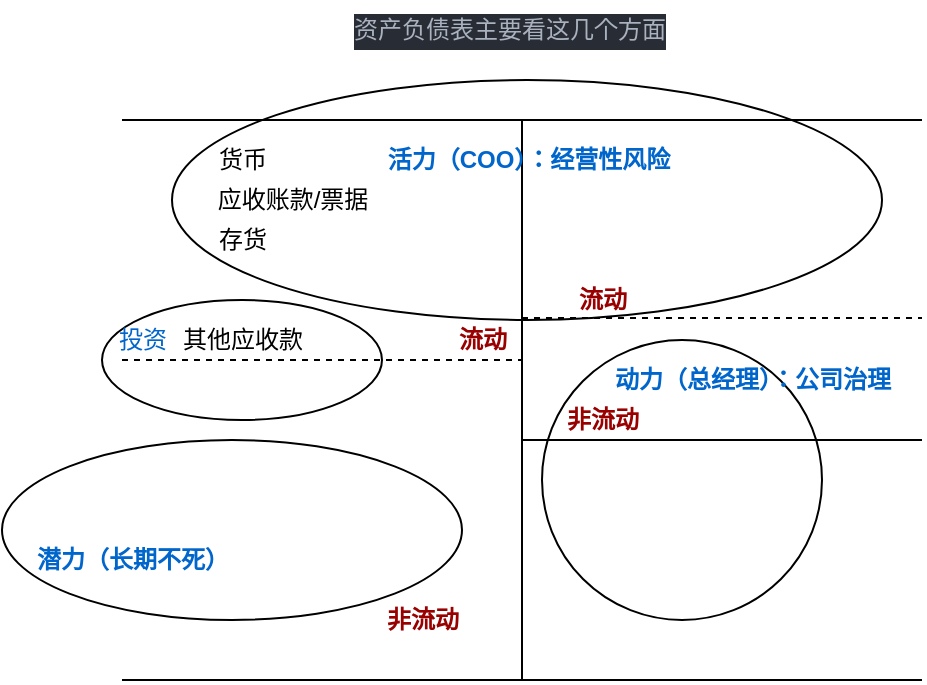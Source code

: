 <mxfile>
    <diagram id="R7JGW48iA_OiMXYkvlov" name="第 1 页">
        <mxGraphModel dx="396" dy="433" grid="1" gridSize="10" guides="1" tooltips="1" connect="1" arrows="1" fold="1" page="1" pageScale="1" pageWidth="827" pageHeight="1169" math="0" shadow="0">
            <root>
                <mxCell id="0"/>
                <mxCell id="1" parent="0"/>
                <mxCell id="90" value="" style="ellipse;whiteSpace=wrap;html=1;fontColor=#0066CC;" vertex="1" parent="1">
                    <mxGeometry x="110" y="170" width="140" height="60" as="geometry"/>
                </mxCell>
                <mxCell id="87" value="" style="ellipse;whiteSpace=wrap;html=1;fontColor=#0066CC;" vertex="1" parent="1">
                    <mxGeometry x="60" y="240" width="230" height="90" as="geometry"/>
                </mxCell>
                <mxCell id="84" value="" style="ellipse;whiteSpace=wrap;html=1;fontColor=#0066CC;" vertex="1" parent="1">
                    <mxGeometry x="145" y="60" width="355" height="120" as="geometry"/>
                </mxCell>
                <mxCell id="81" value="" style="ellipse;whiteSpace=wrap;html=1;aspect=fixed;fontColor=#FFFFFF;" vertex="1" parent="1">
                    <mxGeometry x="330" y="190" width="140" height="140" as="geometry"/>
                </mxCell>
                <mxCell id="56" value="货币" style="text;html=1;align=center;verticalAlign=middle;resizable=0;points=[];autosize=1;strokeColor=none;fillColor=none;" vertex="1" parent="1">
                    <mxGeometry x="160" y="90" width="40" height="20" as="geometry"/>
                </mxCell>
                <mxCell id="57" value="应收账款/票据" style="text;html=1;align=center;verticalAlign=middle;resizable=0;points=[];autosize=1;strokeColor=none;fillColor=none;" vertex="1" parent="1">
                    <mxGeometry x="160" y="110" width="90" height="20" as="geometry"/>
                </mxCell>
                <mxCell id="59" value="存货" style="text;html=1;align=center;verticalAlign=middle;resizable=0;points=[];autosize=1;strokeColor=none;fillColor=none;" vertex="1" parent="1">
                    <mxGeometry x="160" y="130" width="40" height="20" as="geometry"/>
                </mxCell>
                <mxCell id="60" value="" style="endArrow=none;dashed=1;html=1;" edge="1" parent="1">
                    <mxGeometry width="50" height="50" relative="1" as="geometry">
                        <mxPoint x="120" y="200" as="sourcePoint"/>
                        <mxPoint x="320" y="200" as="targetPoint"/>
                    </mxGeometry>
                </mxCell>
                <mxCell id="62" value="其他应收款" style="text;html=1;align=center;verticalAlign=middle;resizable=0;points=[];autosize=1;strokeColor=none;fillColor=none;" vertex="1" parent="1">
                    <mxGeometry x="140" y="180" width="80" height="20" as="geometry"/>
                </mxCell>
                <mxCell id="63" value="流动" style="text;html=1;align=center;verticalAlign=middle;resizable=0;points=[];autosize=1;fontColor=#990000;fontStyle=1" vertex="1" parent="1">
                    <mxGeometry x="280" y="180" width="40" height="20" as="geometry"/>
                </mxCell>
                <mxCell id="64" value="" style="endArrow=none;html=1;" edge="1" parent="1">
                    <mxGeometry width="50" height="50" relative="1" as="geometry">
                        <mxPoint x="320" y="80" as="sourcePoint"/>
                        <mxPoint x="320" y="360" as="targetPoint"/>
                    </mxGeometry>
                </mxCell>
                <mxCell id="65" value="股权投资" style="text;html=1;align=center;verticalAlign=middle;resizable=0;points=[];autosize=1;strokeColor=none;fillColor=none;fontColor=#FFFFFF;" vertex="1" parent="1">
                    <mxGeometry x="145" y="210" width="60" height="20" as="geometry"/>
                </mxCell>
                <mxCell id="66" value="固定资产（中国的土地不算）" style="text;html=1;align=center;verticalAlign=middle;resizable=0;points=[];autosize=1;strokeColor=none;fillColor=none;fontColor=#FFFFFF;" vertex="1" parent="1">
                    <mxGeometry x="115" y="260" width="170" height="20" as="geometry"/>
                </mxCell>
                <mxCell id="68" value="无形资产" style="text;html=1;align=center;verticalAlign=middle;resizable=0;points=[];autosize=1;strokeColor=none;fillColor=none;fontColor=#FFFFFF;" vertex="1" parent="1">
                    <mxGeometry x="170" y="290" width="60" height="20" as="geometry"/>
                </mxCell>
                <mxCell id="69" value="非流动" style="text;html=1;align=center;verticalAlign=middle;resizable=0;points=[];autosize=1;fontColor=#990000;fontStyle=1" vertex="1" parent="1">
                    <mxGeometry x="245" y="320" width="50" height="20" as="geometry"/>
                </mxCell>
                <mxCell id="70" value="短期借款" style="text;html=1;align=center;verticalAlign=middle;resizable=0;points=[];autosize=1;strokeColor=none;fillColor=none;fontColor=#FFFFFF;" vertex="1" parent="1">
                    <mxGeometry x="370" y="110" width="60" height="20" as="geometry"/>
                </mxCell>
                <mxCell id="71" value="应付账款/票据" style="text;html=1;align=center;verticalAlign=middle;resizable=0;points=[];autosize=1;strokeColor=none;fillColor=none;fontColor=#FFFFFF;" vertex="1" parent="1">
                    <mxGeometry x="369" y="140" width="90" height="20" as="geometry"/>
                </mxCell>
                <mxCell id="72" value="流动" style="text;html=1;align=center;verticalAlign=middle;resizable=0;points=[];autosize=1;fontColor=#990000;fontStyle=1" vertex="1" parent="1">
                    <mxGeometry x="340" y="160" width="40" height="20" as="geometry"/>
                </mxCell>
                <mxCell id="73" value="" style="endArrow=none;dashed=1;html=1;" edge="1" parent="1">
                    <mxGeometry width="50" height="50" relative="1" as="geometry">
                        <mxPoint x="320" y="179" as="sourcePoint"/>
                        <mxPoint x="520" y="179" as="targetPoint"/>
                    </mxGeometry>
                </mxCell>
                <mxCell id="76" value="" style="endArrow=none;html=1;fontColor=#FFFFFF;" edge="1" parent="1">
                    <mxGeometry width="50" height="50" relative="1" as="geometry">
                        <mxPoint x="320" y="240" as="sourcePoint"/>
                        <mxPoint x="520" y="240" as="targetPoint"/>
                    </mxGeometry>
                </mxCell>
                <mxCell id="77" value="股东投入" style="text;html=1;align=center;verticalAlign=middle;resizable=0;points=[];autosize=1;strokeColor=none;fillColor=none;fontColor=#FFFFFF;" vertex="1" parent="1">
                    <mxGeometry x="380" y="260" width="60" height="20" as="geometry"/>
                </mxCell>
                <mxCell id="78" value="盈利沉淀" style="text;html=1;align=center;verticalAlign=middle;resizable=0;points=[];autosize=1;strokeColor=none;fillColor=none;fontColor=#FFFFFF;" vertex="1" parent="1">
                    <mxGeometry x="380" y="290" width="60" height="20" as="geometry"/>
                </mxCell>
                <mxCell id="79" value="" style="endArrow=none;html=1;" edge="1" parent="1">
                    <mxGeometry width="50" height="50" relative="1" as="geometry">
                        <mxPoint x="120" y="360" as="sourcePoint"/>
                        <mxPoint x="520" y="360" as="targetPoint"/>
                    </mxGeometry>
                </mxCell>
                <mxCell id="80" value="非流动" style="text;html=1;align=center;verticalAlign=middle;resizable=0;points=[];autosize=1;fontColor=#990000;fontStyle=1" vertex="1" parent="1">
                    <mxGeometry x="335" y="220" width="50" height="20" as="geometry"/>
                </mxCell>
                <mxCell id="82" value="动力（总经理）：公司治理" style="text;html=1;align=center;verticalAlign=middle;resizable=0;points=[];autosize=1;fontColor=#0066CC;fontStyle=1" vertex="1" parent="1">
                    <mxGeometry x="355" y="200" width="160" height="20" as="geometry"/>
                </mxCell>
                <mxCell id="85" value="活力（COO）：经营性风险" style="text;html=1;align=center;verticalAlign=middle;resizable=0;points=[];autosize=1;fontColor=#0066CC;fontStyle=1" vertex="1" parent="1">
                    <mxGeometry x="242.5" y="90" width="160" height="20" as="geometry"/>
                </mxCell>
                <mxCell id="86" value="" style="endArrow=none;html=1;" edge="1" parent="1">
                    <mxGeometry width="50" height="50" relative="1" as="geometry">
                        <mxPoint x="120" y="80" as="sourcePoint"/>
                        <mxPoint x="520" y="80" as="targetPoint"/>
                    </mxGeometry>
                </mxCell>
                <mxCell id="88" value="潜力（长期不死）" style="text;html=1;align=center;verticalAlign=middle;resizable=0;points=[];autosize=1;fontColor=#0066CC;fontStyle=1" vertex="1" parent="1">
                    <mxGeometry x="70" y="290" width="110" height="20" as="geometry"/>
                </mxCell>
                <mxCell id="91" value="投资" style="text;html=1;align=center;verticalAlign=middle;resizable=0;points=[];autosize=1;strokeColor=none;fillColor=none;fontColor=#0066CC;" vertex="1" parent="1">
                    <mxGeometry x="110" y="180" width="40" height="20" as="geometry"/>
                </mxCell>
                <mxCell id="92" value="&lt;meta charset=&quot;utf-8&quot;&gt;&lt;div style=&quot;color: rgb(171, 178, 191); background-color: rgb(40, 44, 52); font-family: menlo, monaco, &amp;quot;courier new&amp;quot;, monospace; font-weight: normal; font-size: 12px; line-height: 18px;&quot;&gt;&lt;div&gt;&lt;span style=&quot;color: #abb2bf&quot;&gt;资产负债表主要看这几个方面&lt;/span&gt;&lt;/div&gt;&lt;/div&gt;" style="text;whiteSpace=wrap;html=1;fontColor=#0066CC;" vertex="1" parent="1">
                    <mxGeometry x="234" y="20" width="180" height="30" as="geometry"/>
                </mxCell>
            </root>
        </mxGraphModel>
    </diagram>
</mxfile>